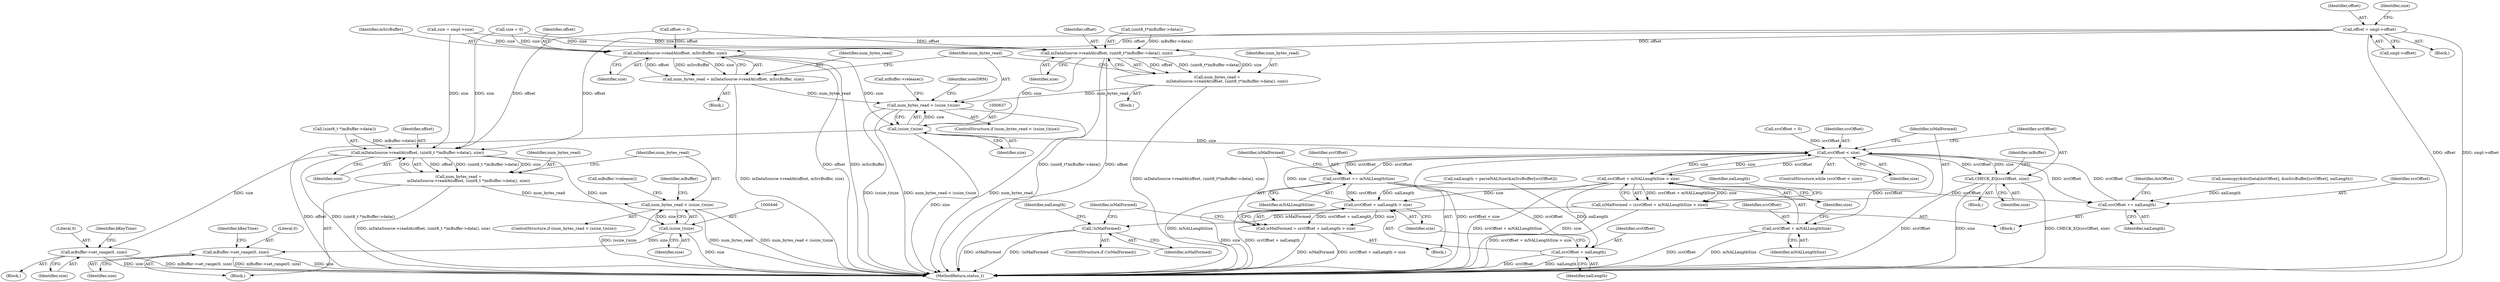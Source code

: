 digraph "0_Android_d48f0f145f8f0f4472bc0af668ac9a8bce44ba9b@pointer" {
"1000327" [label="(Call,offset = smpl->offset)"];
"1000436" [label="(Call,mDataSource->readAt(offset, (uint8_t *)mBuffer->data(), size))"];
"1000434" [label="(Call,num_bytes_read =\n                mDataSource->readAt(offset, (uint8_t *)mBuffer->data(), size))"];
"1000443" [label="(Call,num_bytes_read < (ssize_t)size)"];
"1000445" [label="(Call,(ssize_t)size)"];
"1000461" [label="(Call,mBuffer->set_range(0, size))"];
"1000619" [label="(Call,mDataSource->readAt(offset, (uint8_t*)mBuffer->data(), size))"];
"1000617" [label="(Call,num_bytes_read =\n                mDataSource->readAt(offset, (uint8_t*)mBuffer->data(), size))"];
"1000634" [label="(Call,num_bytes_read < (ssize_t)size)"];
"1000636" [label="(Call,(ssize_t)size)"];
"1000655" [label="(Call,mBuffer->set_range(0, size))"];
"1000675" [label="(Call,srcOffset < size)"];
"1000682" [label="(Call,srcOffset + mNALLengthSize > size)"];
"1000680" [label="(Call,isMalFormed = (srcOffset + mNALLengthSize > size))"];
"1000692" [label="(Call,!isMalFormed)"];
"1000707" [label="(Call,srcOffset + nalLength > size)"];
"1000705" [label="(Call,isMalFormed = srcOffset + nalLength > size)"];
"1000683" [label="(Call,srcOffset + mNALLengthSize)"];
"1000702" [label="(Call,srcOffset += mNALLengthSize)"];
"1000708" [label="(Call,srcOffset + nalLength)"];
"1000769" [label="(Call,srcOffset += nalLength)"];
"1000775" [label="(Call,CHECK_EQ(srcOffset, size))"];
"1000629" [label="(Call,mDataSource->readAt(offset, mSrcBuffer, size))"];
"1000627" [label="(Call,num_bytes_read = mDataSource->readAt(offset, mSrcBuffer, size))"];
"1000707" [label="(Call,srcOffset + nalLength > size)"];
"1000710" [label="(Identifier,nalLength)"];
"1000632" [label="(Identifier,size)"];
"1000705" [label="(Call,isMalFormed = srcOffset + nalLength > size)"];
"1000759" [label="(Call,memcpy(&dstData[dstOffset], &mSrcBuffer[srcOffset], nalLength))"];
"1000616" [label="(Block,)"];
"1000711" [label="(Identifier,size)"];
"1000769" [label="(Call,srcOffset += nalLength)"];
"1000432" [label="(Block,)"];
"1000445" [label="(Call,(ssize_t)size)"];
"1000667" [label="(Call,srcOffset = 0)"];
"1000640" [label="(Call,mBuffer->release())"];
"1000713" [label="(Identifier,isMalFormed)"];
"1000636" [label="(Call,(ssize_t)size)"];
"1000689" [label="(Identifier,nalLength)"];
"1000685" [label="(Identifier,mNALLengthSize)"];
"1000676" [label="(Identifier,srcOffset)"];
"1000776" [label="(Identifier,srcOffset)"];
"1000449" [label="(Call,mBuffer->release())"];
"1000328" [label="(Identifier,offset)"];
"1000638" [label="(Identifier,size)"];
"1000657" [label="(Identifier,size)"];
"1000694" [label="(Block,)"];
"1000659" [label="(Block,)"];
"1000770" [label="(Identifier,srcOffset)"];
"1000674" [label="(ControlStructure,while (srcOffset < size))"];
"1000444" [label="(Identifier,num_bytes_read)"];
"1000462" [label="(Literal,0)"];
"1000830" [label="(MethodReturn,status_t)"];
"1000678" [label="(Block,)"];
"1000441" [label="(Identifier,size)"];
"1000771" [label="(Identifier,nalLength)"];
"1000709" [label="(Identifier,srcOffset)"];
"1000634" [label="(Call,num_bytes_read < (ssize_t)size)"];
"1000686" [label="(Identifier,size)"];
"1000260" [label="(Call,offset = 0)"];
"1000435" [label="(Identifier,num_bytes_read)"];
"1000630" [label="(Identifier,offset)"];
"1000684" [label="(Identifier,srcOffset)"];
"1000283" [label="(Block,)"];
"1000649" [label="(Identifier,usesDRM)"];
"1000786" [label="(Identifier,kKeyTime)"];
"1000680" [label="(Call,isMalFormed = (srcOffset + mNALLengthSize > size))"];
"1000442" [label="(ControlStructure,if (num_bytes_read < (ssize_t)size))"];
"1000708" [label="(Call,srcOffset + nalLength)"];
"1000631" [label="(Identifier,mSrcBuffer)"];
"1000629" [label="(Call,mDataSource->readAt(offset, mSrcBuffer, size))"];
"1000633" [label="(ControlStructure,if (num_bytes_read < (ssize_t)size))"];
"1000438" [label="(Call,(uint8_t *)mBuffer->data())"];
"1000682" [label="(Call,srcOffset + mNALLengthSize > size)"];
"1000617" [label="(Call,num_bytes_read =\n                mDataSource->readAt(offset, (uint8_t*)mBuffer->data(), size))"];
"1000327" [label="(Call,offset = smpl->offset)"];
"1000628" [label="(Identifier,num_bytes_read)"];
"1000436" [label="(Call,mDataSource->readAt(offset, (uint8_t *)mBuffer->data(), size))"];
"1000780" [label="(Identifier,mBuffer)"];
"1000777" [label="(Identifier,size)"];
"1000773" [label="(Identifier,dstOffset)"];
"1000618" [label="(Identifier,num_bytes_read)"];
"1000675" [label="(Call,srcOffset < size)"];
"1000650" [label="(Block,)"];
"1000463" [label="(Identifier,size)"];
"1000624" [label="(Identifier,size)"];
"1000434" [label="(Call,num_bytes_read =\n                mDataSource->readAt(offset, (uint8_t *)mBuffer->data(), size))"];
"1000702" [label="(Call,srcOffset += mNALLengthSize)"];
"1000459" [label="(Identifier,mBuffer)"];
"1000333" [label="(Identifier,size)"];
"1000627" [label="(Call,num_bytes_read = mDataSource->readAt(offset, mSrcBuffer, size))"];
"1000447" [label="(Identifier,size)"];
"1000437" [label="(Identifier,offset)"];
"1000620" [label="(Identifier,offset)"];
"1000655" [label="(Call,mBuffer->set_range(0, size))"];
"1000443" [label="(Call,num_bytes_read < (ssize_t)size)"];
"1000692" [label="(Call,!isMalFormed)"];
"1000696" [label="(Identifier,nalLength)"];
"1000775" [label="(Call,CHECK_EQ(srcOffset, size))"];
"1000706" [label="(Identifier,isMalFormed)"];
"1000677" [label="(Identifier,size)"];
"1000621" [label="(Call,(uint8_t*)mBuffer->data())"];
"1000681" [label="(Identifier,isMalFormed)"];
"1000703" [label="(Identifier,srcOffset)"];
"1000704" [label="(Identifier,mNALLengthSize)"];
"1000619" [label="(Call,mDataSource->readAt(offset, (uint8_t*)mBuffer->data(), size))"];
"1000465" [label="(Identifier,kKeyTime)"];
"1000683" [label="(Call,srcOffset + mNALLengthSize)"];
"1000626" [label="(Block,)"];
"1000329" [label="(Call,smpl->offset)"];
"1000332" [label="(Call,size = smpl->size)"];
"1000691" [label="(ControlStructure,if (!isMalFormed))"];
"1000461" [label="(Call,mBuffer->set_range(0, size))"];
"1000264" [label="(Call,size = 0)"];
"1000635" [label="(Identifier,num_bytes_read)"];
"1000656" [label="(Literal,0)"];
"1000693" [label="(Identifier,isMalFormed)"];
"1000695" [label="(Call,nalLength = parseNALSize(&mSrcBuffer[srcOffset]))"];
"1000327" -> "1000283"  [label="AST: "];
"1000327" -> "1000329"  [label="CFG: "];
"1000328" -> "1000327"  [label="AST: "];
"1000329" -> "1000327"  [label="AST: "];
"1000333" -> "1000327"  [label="CFG: "];
"1000327" -> "1000830"  [label="DDG: offset"];
"1000327" -> "1000830"  [label="DDG: smpl->offset"];
"1000327" -> "1000436"  [label="DDG: offset"];
"1000327" -> "1000619"  [label="DDG: offset"];
"1000327" -> "1000629"  [label="DDG: offset"];
"1000436" -> "1000434"  [label="AST: "];
"1000436" -> "1000441"  [label="CFG: "];
"1000437" -> "1000436"  [label="AST: "];
"1000438" -> "1000436"  [label="AST: "];
"1000441" -> "1000436"  [label="AST: "];
"1000434" -> "1000436"  [label="CFG: "];
"1000436" -> "1000830"  [label="DDG: offset"];
"1000436" -> "1000830"  [label="DDG: (uint8_t *)mBuffer->data()"];
"1000436" -> "1000434"  [label="DDG: offset"];
"1000436" -> "1000434"  [label="DDG: (uint8_t *)mBuffer->data()"];
"1000436" -> "1000434"  [label="DDG: size"];
"1000260" -> "1000436"  [label="DDG: offset"];
"1000438" -> "1000436"  [label="DDG: mBuffer->data()"];
"1000332" -> "1000436"  [label="DDG: size"];
"1000264" -> "1000436"  [label="DDG: size"];
"1000436" -> "1000445"  [label="DDG: size"];
"1000434" -> "1000432"  [label="AST: "];
"1000435" -> "1000434"  [label="AST: "];
"1000444" -> "1000434"  [label="CFG: "];
"1000434" -> "1000830"  [label="DDG: mDataSource->readAt(offset, (uint8_t *)mBuffer->data(), size)"];
"1000434" -> "1000443"  [label="DDG: num_bytes_read"];
"1000443" -> "1000442"  [label="AST: "];
"1000443" -> "1000445"  [label="CFG: "];
"1000444" -> "1000443"  [label="AST: "];
"1000445" -> "1000443"  [label="AST: "];
"1000449" -> "1000443"  [label="CFG: "];
"1000459" -> "1000443"  [label="CFG: "];
"1000443" -> "1000830"  [label="DDG: num_bytes_read < (ssize_t)size"];
"1000443" -> "1000830"  [label="DDG: (ssize_t)size"];
"1000443" -> "1000830"  [label="DDG: num_bytes_read"];
"1000445" -> "1000443"  [label="DDG: size"];
"1000445" -> "1000447"  [label="CFG: "];
"1000446" -> "1000445"  [label="AST: "];
"1000447" -> "1000445"  [label="AST: "];
"1000445" -> "1000830"  [label="DDG: size"];
"1000445" -> "1000461"  [label="DDG: size"];
"1000461" -> "1000432"  [label="AST: "];
"1000461" -> "1000463"  [label="CFG: "];
"1000462" -> "1000461"  [label="AST: "];
"1000463" -> "1000461"  [label="AST: "];
"1000465" -> "1000461"  [label="CFG: "];
"1000461" -> "1000830"  [label="DDG: mBuffer->set_range(0, size)"];
"1000461" -> "1000830"  [label="DDG: size"];
"1000619" -> "1000617"  [label="AST: "];
"1000619" -> "1000624"  [label="CFG: "];
"1000620" -> "1000619"  [label="AST: "];
"1000621" -> "1000619"  [label="AST: "];
"1000624" -> "1000619"  [label="AST: "];
"1000617" -> "1000619"  [label="CFG: "];
"1000619" -> "1000830"  [label="DDG: (uint8_t*)mBuffer->data()"];
"1000619" -> "1000830"  [label="DDG: offset"];
"1000619" -> "1000617"  [label="DDG: offset"];
"1000619" -> "1000617"  [label="DDG: (uint8_t*)mBuffer->data()"];
"1000619" -> "1000617"  [label="DDG: size"];
"1000260" -> "1000619"  [label="DDG: offset"];
"1000621" -> "1000619"  [label="DDG: mBuffer->data()"];
"1000332" -> "1000619"  [label="DDG: size"];
"1000264" -> "1000619"  [label="DDG: size"];
"1000619" -> "1000636"  [label="DDG: size"];
"1000617" -> "1000616"  [label="AST: "];
"1000618" -> "1000617"  [label="AST: "];
"1000635" -> "1000617"  [label="CFG: "];
"1000617" -> "1000830"  [label="DDG: mDataSource->readAt(offset, (uint8_t*)mBuffer->data(), size)"];
"1000617" -> "1000634"  [label="DDG: num_bytes_read"];
"1000634" -> "1000633"  [label="AST: "];
"1000634" -> "1000636"  [label="CFG: "];
"1000635" -> "1000634"  [label="AST: "];
"1000636" -> "1000634"  [label="AST: "];
"1000640" -> "1000634"  [label="CFG: "];
"1000649" -> "1000634"  [label="CFG: "];
"1000634" -> "1000830"  [label="DDG: num_bytes_read"];
"1000634" -> "1000830"  [label="DDG: (ssize_t)size"];
"1000634" -> "1000830"  [label="DDG: num_bytes_read < (ssize_t)size"];
"1000627" -> "1000634"  [label="DDG: num_bytes_read"];
"1000636" -> "1000634"  [label="DDG: size"];
"1000636" -> "1000638"  [label="CFG: "];
"1000637" -> "1000636"  [label="AST: "];
"1000638" -> "1000636"  [label="AST: "];
"1000636" -> "1000830"  [label="DDG: size"];
"1000629" -> "1000636"  [label="DDG: size"];
"1000636" -> "1000655"  [label="DDG: size"];
"1000636" -> "1000675"  [label="DDG: size"];
"1000655" -> "1000650"  [label="AST: "];
"1000655" -> "1000657"  [label="CFG: "];
"1000656" -> "1000655"  [label="AST: "];
"1000657" -> "1000655"  [label="AST: "];
"1000786" -> "1000655"  [label="CFG: "];
"1000655" -> "1000830"  [label="DDG: mBuffer->set_range(0, size)"];
"1000655" -> "1000830"  [label="DDG: size"];
"1000675" -> "1000674"  [label="AST: "];
"1000675" -> "1000677"  [label="CFG: "];
"1000676" -> "1000675"  [label="AST: "];
"1000677" -> "1000675"  [label="AST: "];
"1000681" -> "1000675"  [label="CFG: "];
"1000776" -> "1000675"  [label="CFG: "];
"1000675" -> "1000830"  [label="DDG: srcOffset < size"];
"1000667" -> "1000675"  [label="DDG: srcOffset"];
"1000769" -> "1000675"  [label="DDG: srcOffset"];
"1000702" -> "1000675"  [label="DDG: srcOffset"];
"1000707" -> "1000675"  [label="DDG: size"];
"1000682" -> "1000675"  [label="DDG: size"];
"1000675" -> "1000682"  [label="DDG: srcOffset"];
"1000675" -> "1000682"  [label="DDG: size"];
"1000675" -> "1000683"  [label="DDG: srcOffset"];
"1000675" -> "1000702"  [label="DDG: srcOffset"];
"1000675" -> "1000769"  [label="DDG: srcOffset"];
"1000675" -> "1000775"  [label="DDG: srcOffset"];
"1000675" -> "1000775"  [label="DDG: size"];
"1000682" -> "1000680"  [label="AST: "];
"1000682" -> "1000686"  [label="CFG: "];
"1000683" -> "1000682"  [label="AST: "];
"1000686" -> "1000682"  [label="AST: "];
"1000680" -> "1000682"  [label="CFG: "];
"1000682" -> "1000830"  [label="DDG: srcOffset + mNALLengthSize"];
"1000682" -> "1000830"  [label="DDG: size"];
"1000682" -> "1000680"  [label="DDG: srcOffset + mNALLengthSize"];
"1000682" -> "1000680"  [label="DDG: size"];
"1000682" -> "1000707"  [label="DDG: size"];
"1000680" -> "1000678"  [label="AST: "];
"1000681" -> "1000680"  [label="AST: "];
"1000689" -> "1000680"  [label="CFG: "];
"1000680" -> "1000830"  [label="DDG: srcOffset + mNALLengthSize > size"];
"1000680" -> "1000692"  [label="DDG: isMalFormed"];
"1000692" -> "1000691"  [label="AST: "];
"1000692" -> "1000693"  [label="CFG: "];
"1000693" -> "1000692"  [label="AST: "];
"1000696" -> "1000692"  [label="CFG: "];
"1000713" -> "1000692"  [label="CFG: "];
"1000692" -> "1000830"  [label="DDG: isMalFormed"];
"1000692" -> "1000830"  [label="DDG: !isMalFormed"];
"1000707" -> "1000705"  [label="AST: "];
"1000707" -> "1000711"  [label="CFG: "];
"1000708" -> "1000707"  [label="AST: "];
"1000711" -> "1000707"  [label="AST: "];
"1000705" -> "1000707"  [label="CFG: "];
"1000707" -> "1000830"  [label="DDG: size"];
"1000707" -> "1000830"  [label="DDG: srcOffset + nalLength"];
"1000707" -> "1000705"  [label="DDG: srcOffset + nalLength"];
"1000707" -> "1000705"  [label="DDG: size"];
"1000702" -> "1000707"  [label="DDG: srcOffset"];
"1000695" -> "1000707"  [label="DDG: nalLength"];
"1000705" -> "1000694"  [label="AST: "];
"1000706" -> "1000705"  [label="AST: "];
"1000713" -> "1000705"  [label="CFG: "];
"1000705" -> "1000830"  [label="DDG: isMalFormed"];
"1000705" -> "1000830"  [label="DDG: srcOffset + nalLength > size"];
"1000683" -> "1000685"  [label="CFG: "];
"1000684" -> "1000683"  [label="AST: "];
"1000685" -> "1000683"  [label="AST: "];
"1000686" -> "1000683"  [label="CFG: "];
"1000683" -> "1000830"  [label="DDG: srcOffset"];
"1000683" -> "1000830"  [label="DDG: mNALLengthSize"];
"1000702" -> "1000694"  [label="AST: "];
"1000702" -> "1000704"  [label="CFG: "];
"1000703" -> "1000702"  [label="AST: "];
"1000704" -> "1000702"  [label="AST: "];
"1000706" -> "1000702"  [label="CFG: "];
"1000702" -> "1000830"  [label="DDG: mNALLengthSize"];
"1000702" -> "1000708"  [label="DDG: srcOffset"];
"1000702" -> "1000769"  [label="DDG: srcOffset"];
"1000708" -> "1000710"  [label="CFG: "];
"1000709" -> "1000708"  [label="AST: "];
"1000710" -> "1000708"  [label="AST: "];
"1000711" -> "1000708"  [label="CFG: "];
"1000708" -> "1000830"  [label="DDG: srcOffset"];
"1000708" -> "1000830"  [label="DDG: nalLength"];
"1000695" -> "1000708"  [label="DDG: nalLength"];
"1000769" -> "1000678"  [label="AST: "];
"1000769" -> "1000771"  [label="CFG: "];
"1000770" -> "1000769"  [label="AST: "];
"1000771" -> "1000769"  [label="AST: "];
"1000773" -> "1000769"  [label="CFG: "];
"1000759" -> "1000769"  [label="DDG: nalLength"];
"1000775" -> "1000659"  [label="AST: "];
"1000775" -> "1000777"  [label="CFG: "];
"1000776" -> "1000775"  [label="AST: "];
"1000777" -> "1000775"  [label="AST: "];
"1000780" -> "1000775"  [label="CFG: "];
"1000775" -> "1000830"  [label="DDG: srcOffset"];
"1000775" -> "1000830"  [label="DDG: size"];
"1000775" -> "1000830"  [label="DDG: CHECK_EQ(srcOffset, size)"];
"1000629" -> "1000627"  [label="AST: "];
"1000629" -> "1000632"  [label="CFG: "];
"1000630" -> "1000629"  [label="AST: "];
"1000631" -> "1000629"  [label="AST: "];
"1000632" -> "1000629"  [label="AST: "];
"1000627" -> "1000629"  [label="CFG: "];
"1000629" -> "1000830"  [label="DDG: offset"];
"1000629" -> "1000830"  [label="DDG: mSrcBuffer"];
"1000629" -> "1000627"  [label="DDG: offset"];
"1000629" -> "1000627"  [label="DDG: mSrcBuffer"];
"1000629" -> "1000627"  [label="DDG: size"];
"1000260" -> "1000629"  [label="DDG: offset"];
"1000332" -> "1000629"  [label="DDG: size"];
"1000264" -> "1000629"  [label="DDG: size"];
"1000627" -> "1000626"  [label="AST: "];
"1000628" -> "1000627"  [label="AST: "];
"1000635" -> "1000627"  [label="CFG: "];
"1000627" -> "1000830"  [label="DDG: mDataSource->readAt(offset, mSrcBuffer, size)"];
}

